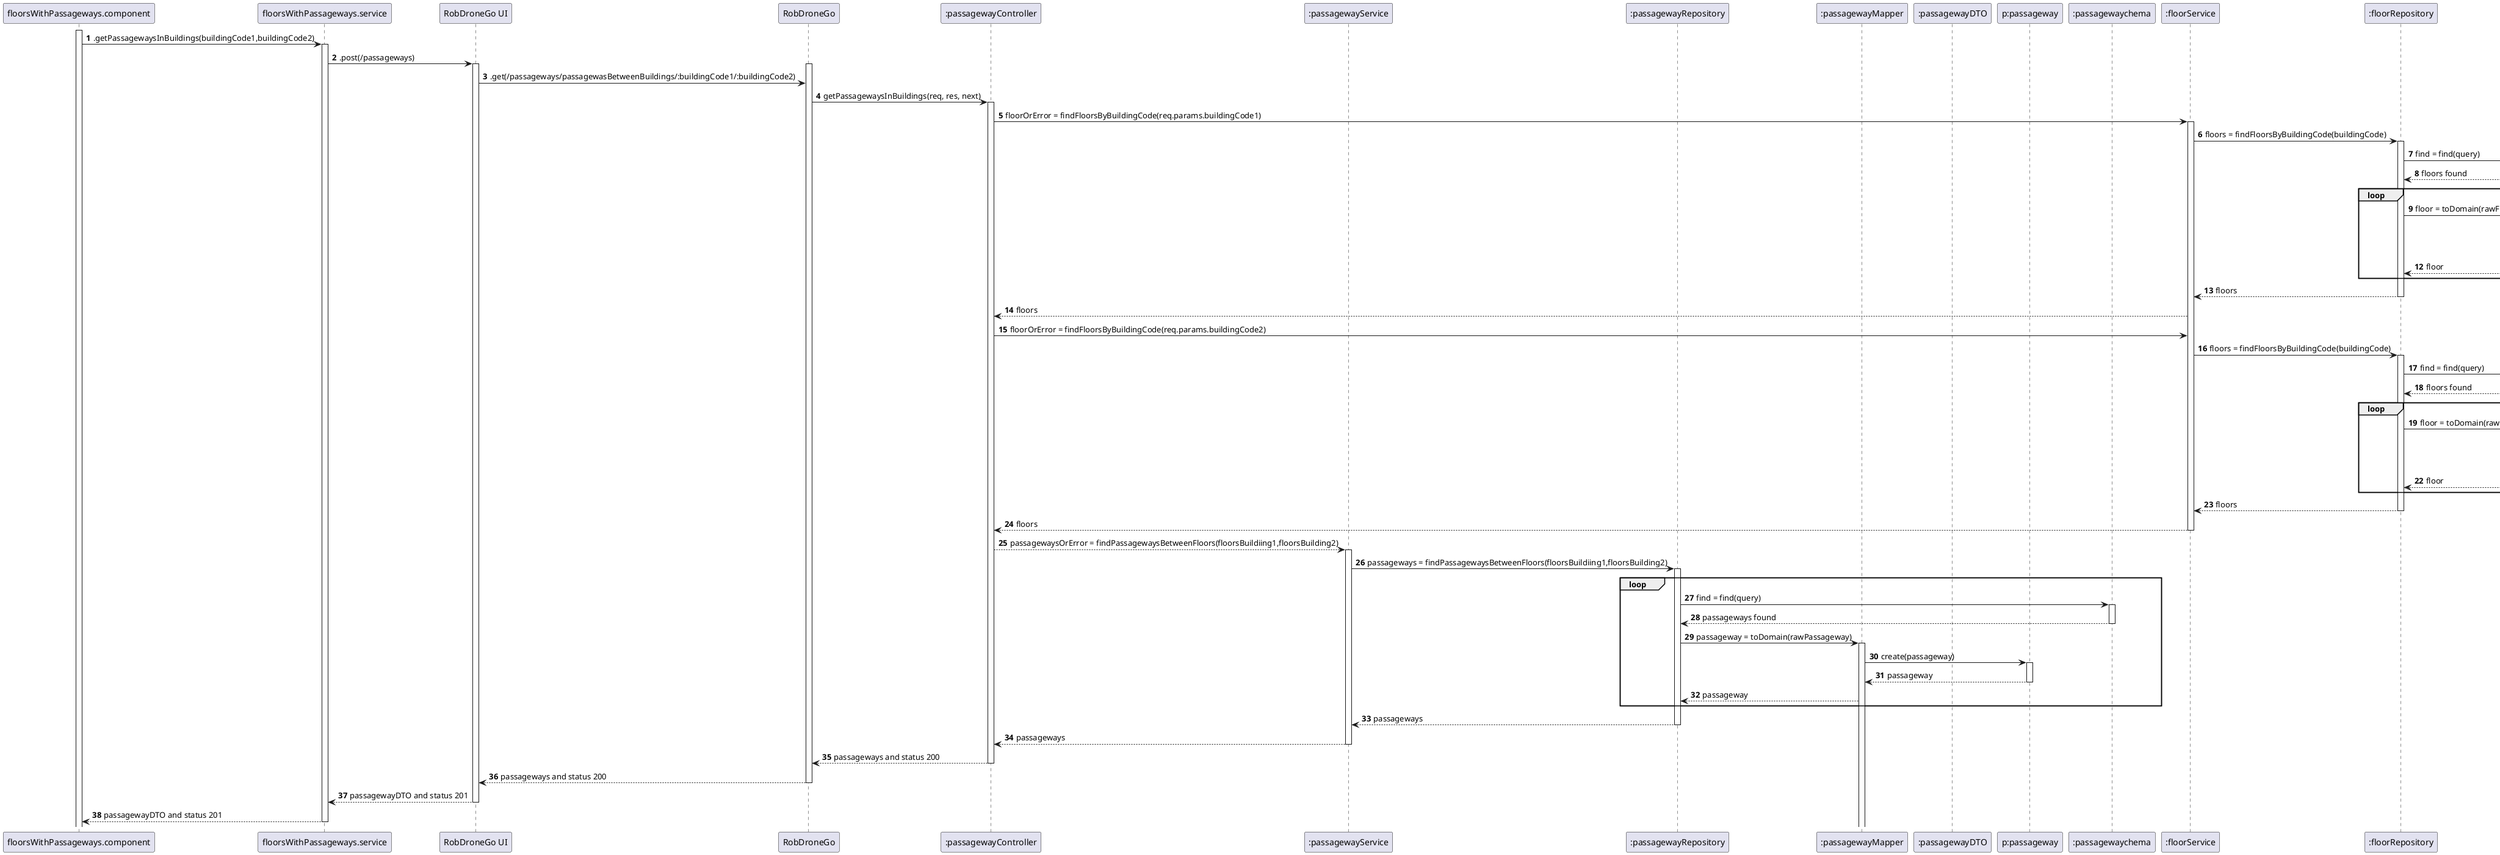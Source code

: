 @startuml

autonumber
participant "floorsWithPassageways.component" as C
participant "floorsWithPassageways.service" as S
participant "RobDroneGo UI" as UI
participant "RobDroneGo" as API
participant ":passagewayController" as PC
participant ":passagewayService" as PS
participant ":passagewayRepository" as PR
participant ":passagewayMapper" as PM
participant ":passagewayDTO" as DTO
participant "p:passageway" as P
participant ":passagewaychema" as PSchema
participant ":floorService" as FS
participant ":floorRepository" as FR
participant ":floorMapper" as FM
participant ":floorDTO" as DTO2
participant "f:floor" as F
participant ":floorSchema" as FSchema

activate C
C -> S : .getPassagewaysInBuildings(buildingCode1,buildingCode2)
activate S
S -> UI : .post(/passageways)
activate UI
activate API
UI -> API : .get(/passageways/passagewasBetweenBuildings/:buildingCode1/:buildingCode2)
API -> PC : getPassagewaysInBuildings(req, res, next)
activate PC
PC -> FS : floorOrError = findFloorsByBuildingCode(req.params.buildingCode1)
activate FS
FS -> FR : floors = findFloorsByBuildingCode(buildingCode)
activate FR
FR -> FSchema : find = find(query)
activate FSchema
FSchema --> FR : floors found
deactivate FSchema
loop
FR -> FM : floor = toDomain(rawFloor)
activate FM
FM -> F : create(floor)
activate F
F --> FM : floor
deactivate F
FM --> FR : floor
deactivate FM
end
FR --> FS : floors
deactivate FR
FS --> PC : floors
PC -> FS : floorOrError = findFloorsByBuildingCode(req.params.buildingCode2)
FS -> FR : floors = findFloorsByBuildingCode(buildingCode)
activate FR
FR -> FSchema : find = find(query)
activate FSchema
FSchema --> FR : floors found
deactivate FSchema
loop
FR -> FM : floor = toDomain(rawFloor)
activate FM
FM -> F : create(floor)
activate F
F --> FM : floor
deactivate F
FM --> FR : floor
deactivate FM
end
FR --> FS : floors
deactivate FR
FS --> PC : floors
deactivate FS
PC --> PS : passagewaysOrError = findPassagewaysBetweenFloors(floorsBuildiing1,floorsBuilding2)
activate PS
PS -> PR : passageways = findPassagewaysBetweenFloors(floorsBuildiing1,floorsBuilding2)
activate PR
loop
PR -> PSchema : find = find(query)
activate PSchema
PSchema --> PR : passageways found
deactivate PSchema
PR -> PM : passageway = toDomain(rawPassageway)
activate PM
PM -> P : create(passageway)
activate P
P --> PM : passageway
deactivate P
PM --> PR : passageway
end
PR --> PS : passageways
deactivate PR
PS --> PC : passageways
deactivate PS
PC --> API : passageways and status 200
deactivate PC
API --> UI : passageways and status 200
deactivate API
UI --> S : passagewayDTO and status 201
deactivate UI
S --> C : passagewayDTO and status 201
deactivate S

@enduml